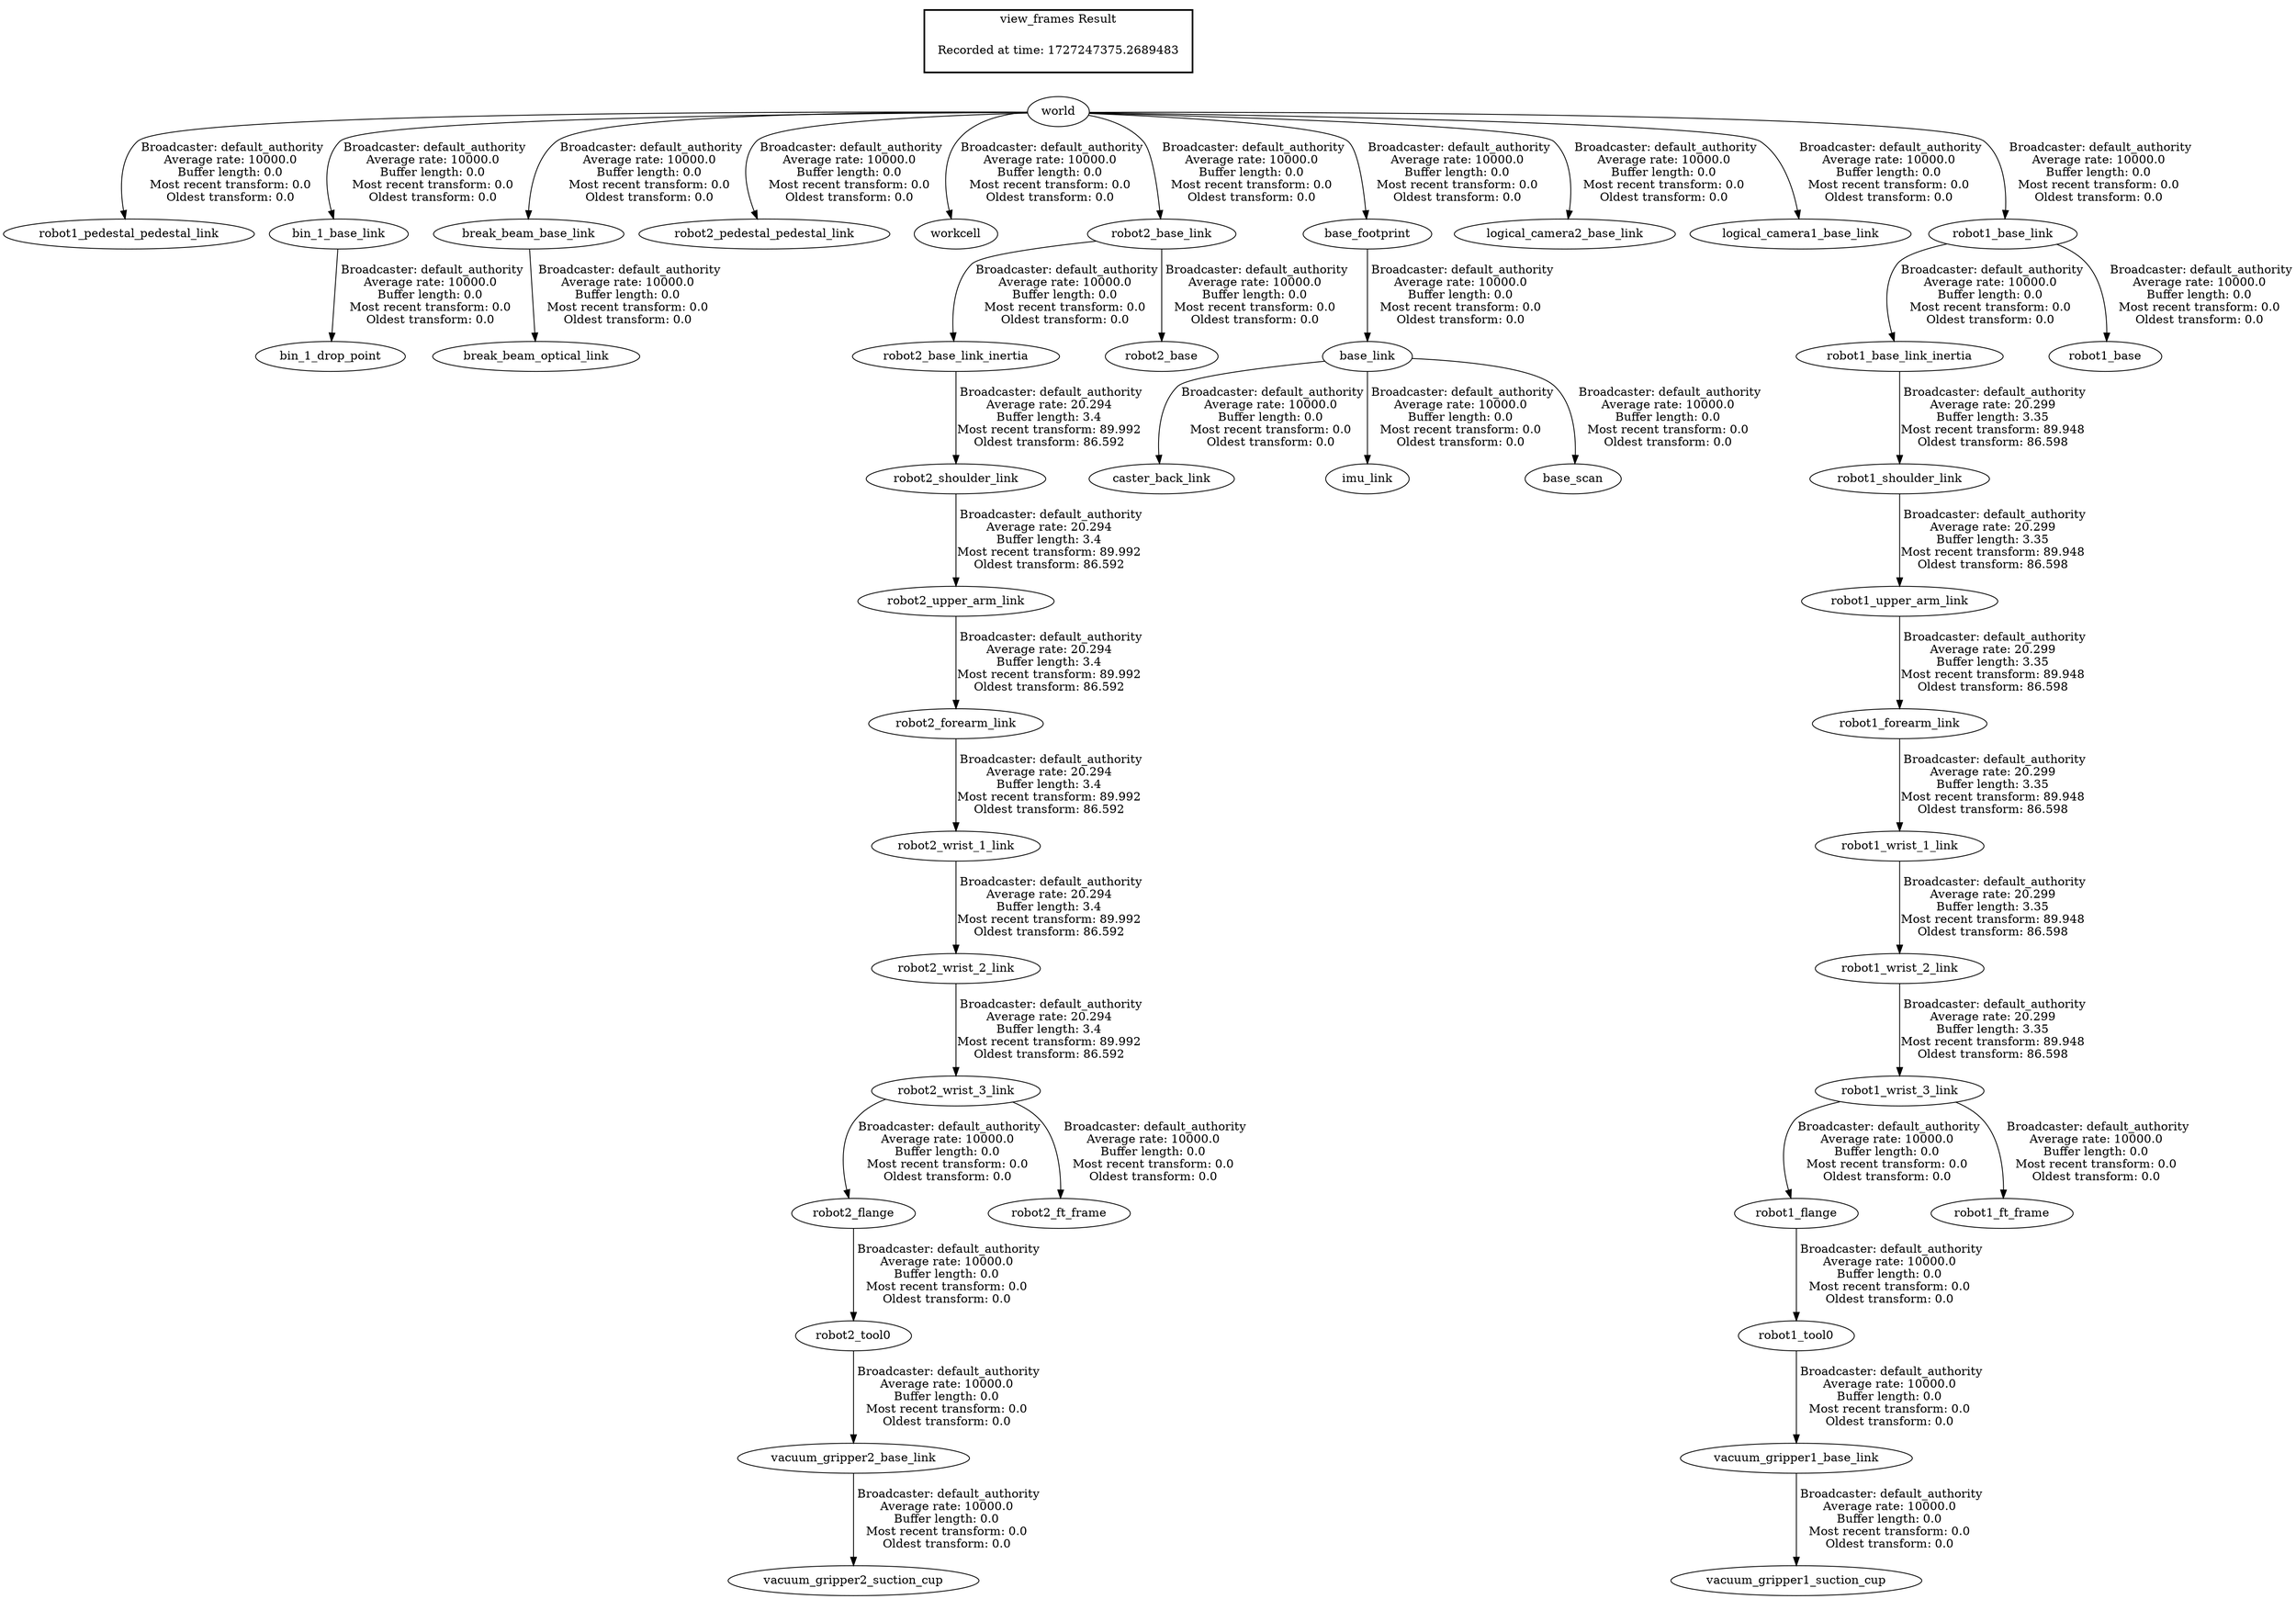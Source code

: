 digraph G {
"world" -> "robot1_pedestal_pedestal_link"[label=" Broadcaster: default_authority\nAverage rate: 10000.0\nBuffer length: 0.0\nMost recent transform: 0.0\nOldest transform: 0.0\n"];
"bin_1_base_link" -> "bin_1_drop_point"[label=" Broadcaster: default_authority\nAverage rate: 10000.0\nBuffer length: 0.0\nMost recent transform: 0.0\nOldest transform: 0.0\n"];
"world" -> "bin_1_base_link"[label=" Broadcaster: default_authority\nAverage rate: 10000.0\nBuffer length: 0.0\nMost recent transform: 0.0\nOldest transform: 0.0\n"];
"break_beam_base_link" -> "break_beam_optical_link"[label=" Broadcaster: default_authority\nAverage rate: 10000.0\nBuffer length: 0.0\nMost recent transform: 0.0\nOldest transform: 0.0\n"];
"world" -> "break_beam_base_link"[label=" Broadcaster: default_authority\nAverage rate: 10000.0\nBuffer length: 0.0\nMost recent transform: 0.0\nOldest transform: 0.0\n"];
"world" -> "robot2_pedestal_pedestal_link"[label=" Broadcaster: default_authority\nAverage rate: 10000.0\nBuffer length: 0.0\nMost recent transform: 0.0\nOldest transform: 0.0\n"];
"world" -> "workcell"[label=" Broadcaster: default_authority\nAverage rate: 10000.0\nBuffer length: 0.0\nMost recent transform: 0.0\nOldest transform: 0.0\n"];
"robot2_upper_arm_link" -> "robot2_forearm_link"[label=" Broadcaster: default_authority\nAverage rate: 20.294\nBuffer length: 3.4\nMost recent transform: 89.992\nOldest transform: 86.592\n"];
"robot2_shoulder_link" -> "robot2_upper_arm_link"[label=" Broadcaster: default_authority\nAverage rate: 20.294\nBuffer length: 3.4\nMost recent transform: 89.992\nOldest transform: 86.592\n"];
"robot2_base_link_inertia" -> "robot2_shoulder_link"[label=" Broadcaster: default_authority\nAverage rate: 20.294\nBuffer length: 3.4\nMost recent transform: 89.992\nOldest transform: 86.592\n"];
"robot2_base_link" -> "robot2_base_link_inertia"[label=" Broadcaster: default_authority\nAverage rate: 10000.0\nBuffer length: 0.0\nMost recent transform: 0.0\nOldest transform: 0.0\n"];
"robot2_forearm_link" -> "robot2_wrist_1_link"[label=" Broadcaster: default_authority\nAverage rate: 20.294\nBuffer length: 3.4\nMost recent transform: 89.992\nOldest transform: 86.592\n"];
"robot2_wrist_1_link" -> "robot2_wrist_2_link"[label=" Broadcaster: default_authority\nAverage rate: 20.294\nBuffer length: 3.4\nMost recent transform: 89.992\nOldest transform: 86.592\n"];
"robot2_wrist_2_link" -> "robot2_wrist_3_link"[label=" Broadcaster: default_authority\nAverage rate: 20.294\nBuffer length: 3.4\nMost recent transform: 89.992\nOldest transform: 86.592\n"];
"robot2_tool0" -> "vacuum_gripper2_base_link"[label=" Broadcaster: default_authority\nAverage rate: 10000.0\nBuffer length: 0.0\nMost recent transform: 0.0\nOldest transform: 0.0\n"];
"robot2_flange" -> "robot2_tool0"[label=" Broadcaster: default_authority\nAverage rate: 10000.0\nBuffer length: 0.0\nMost recent transform: 0.0\nOldest transform: 0.0\n"];
"world" -> "robot2_base_link"[label=" Broadcaster: default_authority\nAverage rate: 10000.0\nBuffer length: 0.0\nMost recent transform: 0.0\nOldest transform: 0.0\n"];
"robot2_base_link" -> "robot2_base"[label=" Broadcaster: default_authority\nAverage rate: 10000.0\nBuffer length: 0.0\nMost recent transform: 0.0\nOldest transform: 0.0\n"];
"robot2_wrist_3_link" -> "robot2_flange"[label=" Broadcaster: default_authority\nAverage rate: 10000.0\nBuffer length: 0.0\nMost recent transform: 0.0\nOldest transform: 0.0\n"];
"robot2_wrist_3_link" -> "robot2_ft_frame"[label=" Broadcaster: default_authority\nAverage rate: 10000.0\nBuffer length: 0.0\nMost recent transform: 0.0\nOldest transform: 0.0\n"];
"vacuum_gripper2_base_link" -> "vacuum_gripper2_suction_cup"[label=" Broadcaster: default_authority\nAverage rate: 10000.0\nBuffer length: 0.0\nMost recent transform: 0.0\nOldest transform: 0.0\n"];
"base_footprint" -> "base_link"[label=" Broadcaster: default_authority\nAverage rate: 10000.0\nBuffer length: 0.0\nMost recent transform: 0.0\nOldest transform: 0.0\n"];
"world" -> "base_footprint"[label=" Broadcaster: default_authority\nAverage rate: 10000.0\nBuffer length: 0.0\nMost recent transform: 0.0\nOldest transform: 0.0\n"];
"base_link" -> "caster_back_link"[label=" Broadcaster: default_authority\nAverage rate: 10000.0\nBuffer length: 0.0\nMost recent transform: 0.0\nOldest transform: 0.0\n"];
"base_link" -> "imu_link"[label=" Broadcaster: default_authority\nAverage rate: 10000.0\nBuffer length: 0.0\nMost recent transform: 0.0\nOldest transform: 0.0\n"];
"base_link" -> "base_scan"[label=" Broadcaster: default_authority\nAverage rate: 10000.0\nBuffer length: 0.0\nMost recent transform: 0.0\nOldest transform: 0.0\n"];
"world" -> "logical_camera2_base_link"[label=" Broadcaster: default_authority\nAverage rate: 10000.0\nBuffer length: 0.0\nMost recent transform: 0.0\nOldest transform: 0.0\n"];
"world" -> "logical_camera1_base_link"[label=" Broadcaster: default_authority\nAverage rate: 10000.0\nBuffer length: 0.0\nMost recent transform: 0.0\nOldest transform: 0.0\n"];
"robot1_upper_arm_link" -> "robot1_forearm_link"[label=" Broadcaster: default_authority\nAverage rate: 20.299\nBuffer length: 3.35\nMost recent transform: 89.948\nOldest transform: 86.598\n"];
"robot1_shoulder_link" -> "robot1_upper_arm_link"[label=" Broadcaster: default_authority\nAverage rate: 20.299\nBuffer length: 3.35\nMost recent transform: 89.948\nOldest transform: 86.598\n"];
"robot1_base_link_inertia" -> "robot1_shoulder_link"[label=" Broadcaster: default_authority\nAverage rate: 20.299\nBuffer length: 3.35\nMost recent transform: 89.948\nOldest transform: 86.598\n"];
"robot1_base_link" -> "robot1_base_link_inertia"[label=" Broadcaster: default_authority\nAverage rate: 10000.0\nBuffer length: 0.0\nMost recent transform: 0.0\nOldest transform: 0.0\n"];
"robot1_forearm_link" -> "robot1_wrist_1_link"[label=" Broadcaster: default_authority\nAverage rate: 20.299\nBuffer length: 3.35\nMost recent transform: 89.948\nOldest transform: 86.598\n"];
"robot1_wrist_1_link" -> "robot1_wrist_2_link"[label=" Broadcaster: default_authority\nAverage rate: 20.299\nBuffer length: 3.35\nMost recent transform: 89.948\nOldest transform: 86.598\n"];
"robot1_wrist_2_link" -> "robot1_wrist_3_link"[label=" Broadcaster: default_authority\nAverage rate: 20.299\nBuffer length: 3.35\nMost recent transform: 89.948\nOldest transform: 86.598\n"];
"robot1_tool0" -> "vacuum_gripper1_base_link"[label=" Broadcaster: default_authority\nAverage rate: 10000.0\nBuffer length: 0.0\nMost recent transform: 0.0\nOldest transform: 0.0\n"];
"robot1_flange" -> "robot1_tool0"[label=" Broadcaster: default_authority\nAverage rate: 10000.0\nBuffer length: 0.0\nMost recent transform: 0.0\nOldest transform: 0.0\n"];
"world" -> "robot1_base_link"[label=" Broadcaster: default_authority\nAverage rate: 10000.0\nBuffer length: 0.0\nMost recent transform: 0.0\nOldest transform: 0.0\n"];
"robot1_base_link" -> "robot1_base"[label=" Broadcaster: default_authority\nAverage rate: 10000.0\nBuffer length: 0.0\nMost recent transform: 0.0\nOldest transform: 0.0\n"];
"robot1_wrist_3_link" -> "robot1_flange"[label=" Broadcaster: default_authority\nAverage rate: 10000.0\nBuffer length: 0.0\nMost recent transform: 0.0\nOldest transform: 0.0\n"];
"robot1_wrist_3_link" -> "robot1_ft_frame"[label=" Broadcaster: default_authority\nAverage rate: 10000.0\nBuffer length: 0.0\nMost recent transform: 0.0\nOldest transform: 0.0\n"];
"vacuum_gripper1_base_link" -> "vacuum_gripper1_suction_cup"[label=" Broadcaster: default_authority\nAverage rate: 10000.0\nBuffer length: 0.0\nMost recent transform: 0.0\nOldest transform: 0.0\n"];
edge [style=invis];
 subgraph cluster_legend { style=bold; color=black; label ="view_frames Result";
"Recorded at time: 1727247375.2689483"[ shape=plaintext ] ;
}->"world";
}